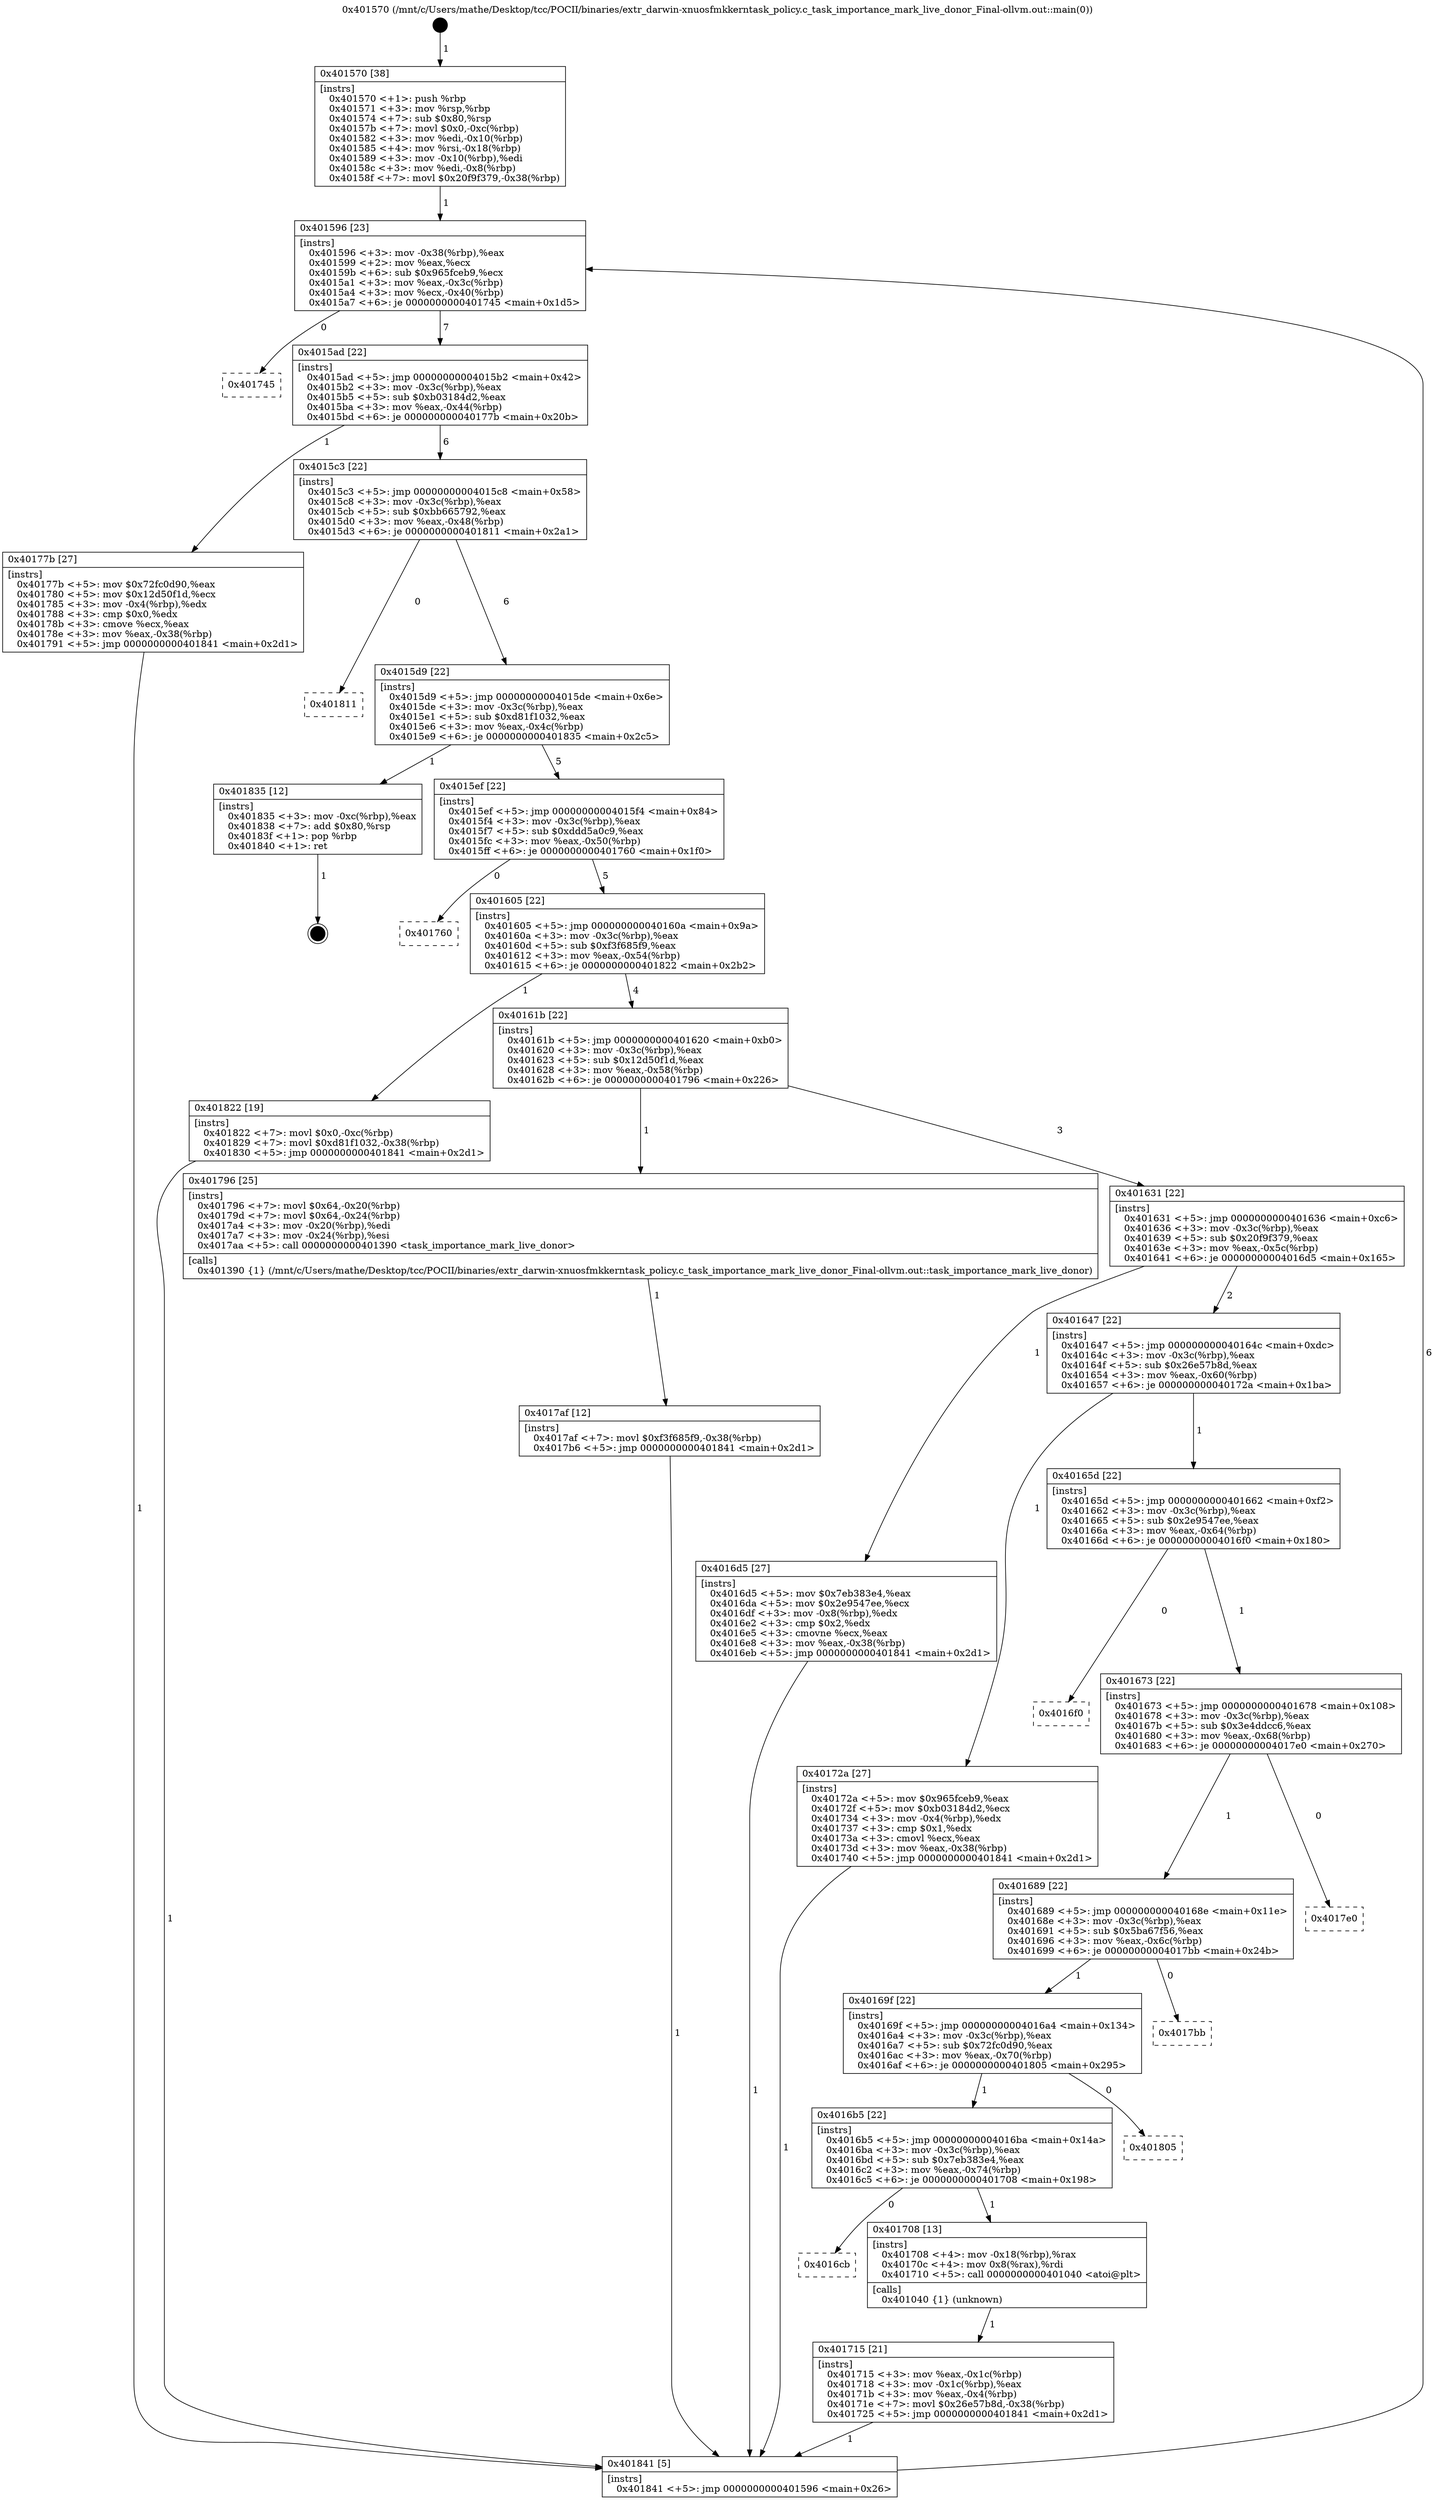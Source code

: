 digraph "0x401570" {
  label = "0x401570 (/mnt/c/Users/mathe/Desktop/tcc/POCII/binaries/extr_darwin-xnuosfmkkerntask_policy.c_task_importance_mark_live_donor_Final-ollvm.out::main(0))"
  labelloc = "t"
  node[shape=record]

  Entry [label="",width=0.3,height=0.3,shape=circle,fillcolor=black,style=filled]
  "0x401596" [label="{
     0x401596 [23]\l
     | [instrs]\l
     &nbsp;&nbsp;0x401596 \<+3\>: mov -0x38(%rbp),%eax\l
     &nbsp;&nbsp;0x401599 \<+2\>: mov %eax,%ecx\l
     &nbsp;&nbsp;0x40159b \<+6\>: sub $0x965fceb9,%ecx\l
     &nbsp;&nbsp;0x4015a1 \<+3\>: mov %eax,-0x3c(%rbp)\l
     &nbsp;&nbsp;0x4015a4 \<+3\>: mov %ecx,-0x40(%rbp)\l
     &nbsp;&nbsp;0x4015a7 \<+6\>: je 0000000000401745 \<main+0x1d5\>\l
  }"]
  "0x401745" [label="{
     0x401745\l
  }", style=dashed]
  "0x4015ad" [label="{
     0x4015ad [22]\l
     | [instrs]\l
     &nbsp;&nbsp;0x4015ad \<+5\>: jmp 00000000004015b2 \<main+0x42\>\l
     &nbsp;&nbsp;0x4015b2 \<+3\>: mov -0x3c(%rbp),%eax\l
     &nbsp;&nbsp;0x4015b5 \<+5\>: sub $0xb03184d2,%eax\l
     &nbsp;&nbsp;0x4015ba \<+3\>: mov %eax,-0x44(%rbp)\l
     &nbsp;&nbsp;0x4015bd \<+6\>: je 000000000040177b \<main+0x20b\>\l
  }"]
  Exit [label="",width=0.3,height=0.3,shape=circle,fillcolor=black,style=filled,peripheries=2]
  "0x40177b" [label="{
     0x40177b [27]\l
     | [instrs]\l
     &nbsp;&nbsp;0x40177b \<+5\>: mov $0x72fc0d90,%eax\l
     &nbsp;&nbsp;0x401780 \<+5\>: mov $0x12d50f1d,%ecx\l
     &nbsp;&nbsp;0x401785 \<+3\>: mov -0x4(%rbp),%edx\l
     &nbsp;&nbsp;0x401788 \<+3\>: cmp $0x0,%edx\l
     &nbsp;&nbsp;0x40178b \<+3\>: cmove %ecx,%eax\l
     &nbsp;&nbsp;0x40178e \<+3\>: mov %eax,-0x38(%rbp)\l
     &nbsp;&nbsp;0x401791 \<+5\>: jmp 0000000000401841 \<main+0x2d1\>\l
  }"]
  "0x4015c3" [label="{
     0x4015c3 [22]\l
     | [instrs]\l
     &nbsp;&nbsp;0x4015c3 \<+5\>: jmp 00000000004015c8 \<main+0x58\>\l
     &nbsp;&nbsp;0x4015c8 \<+3\>: mov -0x3c(%rbp),%eax\l
     &nbsp;&nbsp;0x4015cb \<+5\>: sub $0xbb665792,%eax\l
     &nbsp;&nbsp;0x4015d0 \<+3\>: mov %eax,-0x48(%rbp)\l
     &nbsp;&nbsp;0x4015d3 \<+6\>: je 0000000000401811 \<main+0x2a1\>\l
  }"]
  "0x4017af" [label="{
     0x4017af [12]\l
     | [instrs]\l
     &nbsp;&nbsp;0x4017af \<+7\>: movl $0xf3f685f9,-0x38(%rbp)\l
     &nbsp;&nbsp;0x4017b6 \<+5\>: jmp 0000000000401841 \<main+0x2d1\>\l
  }"]
  "0x401811" [label="{
     0x401811\l
  }", style=dashed]
  "0x4015d9" [label="{
     0x4015d9 [22]\l
     | [instrs]\l
     &nbsp;&nbsp;0x4015d9 \<+5\>: jmp 00000000004015de \<main+0x6e\>\l
     &nbsp;&nbsp;0x4015de \<+3\>: mov -0x3c(%rbp),%eax\l
     &nbsp;&nbsp;0x4015e1 \<+5\>: sub $0xd81f1032,%eax\l
     &nbsp;&nbsp;0x4015e6 \<+3\>: mov %eax,-0x4c(%rbp)\l
     &nbsp;&nbsp;0x4015e9 \<+6\>: je 0000000000401835 \<main+0x2c5\>\l
  }"]
  "0x401715" [label="{
     0x401715 [21]\l
     | [instrs]\l
     &nbsp;&nbsp;0x401715 \<+3\>: mov %eax,-0x1c(%rbp)\l
     &nbsp;&nbsp;0x401718 \<+3\>: mov -0x1c(%rbp),%eax\l
     &nbsp;&nbsp;0x40171b \<+3\>: mov %eax,-0x4(%rbp)\l
     &nbsp;&nbsp;0x40171e \<+7\>: movl $0x26e57b8d,-0x38(%rbp)\l
     &nbsp;&nbsp;0x401725 \<+5\>: jmp 0000000000401841 \<main+0x2d1\>\l
  }"]
  "0x401835" [label="{
     0x401835 [12]\l
     | [instrs]\l
     &nbsp;&nbsp;0x401835 \<+3\>: mov -0xc(%rbp),%eax\l
     &nbsp;&nbsp;0x401838 \<+7\>: add $0x80,%rsp\l
     &nbsp;&nbsp;0x40183f \<+1\>: pop %rbp\l
     &nbsp;&nbsp;0x401840 \<+1\>: ret\l
  }"]
  "0x4015ef" [label="{
     0x4015ef [22]\l
     | [instrs]\l
     &nbsp;&nbsp;0x4015ef \<+5\>: jmp 00000000004015f4 \<main+0x84\>\l
     &nbsp;&nbsp;0x4015f4 \<+3\>: mov -0x3c(%rbp),%eax\l
     &nbsp;&nbsp;0x4015f7 \<+5\>: sub $0xddd5a0c9,%eax\l
     &nbsp;&nbsp;0x4015fc \<+3\>: mov %eax,-0x50(%rbp)\l
     &nbsp;&nbsp;0x4015ff \<+6\>: je 0000000000401760 \<main+0x1f0\>\l
  }"]
  "0x4016cb" [label="{
     0x4016cb\l
  }", style=dashed]
  "0x401760" [label="{
     0x401760\l
  }", style=dashed]
  "0x401605" [label="{
     0x401605 [22]\l
     | [instrs]\l
     &nbsp;&nbsp;0x401605 \<+5\>: jmp 000000000040160a \<main+0x9a\>\l
     &nbsp;&nbsp;0x40160a \<+3\>: mov -0x3c(%rbp),%eax\l
     &nbsp;&nbsp;0x40160d \<+5\>: sub $0xf3f685f9,%eax\l
     &nbsp;&nbsp;0x401612 \<+3\>: mov %eax,-0x54(%rbp)\l
     &nbsp;&nbsp;0x401615 \<+6\>: je 0000000000401822 \<main+0x2b2\>\l
  }"]
  "0x401708" [label="{
     0x401708 [13]\l
     | [instrs]\l
     &nbsp;&nbsp;0x401708 \<+4\>: mov -0x18(%rbp),%rax\l
     &nbsp;&nbsp;0x40170c \<+4\>: mov 0x8(%rax),%rdi\l
     &nbsp;&nbsp;0x401710 \<+5\>: call 0000000000401040 \<atoi@plt\>\l
     | [calls]\l
     &nbsp;&nbsp;0x401040 \{1\} (unknown)\l
  }"]
  "0x401822" [label="{
     0x401822 [19]\l
     | [instrs]\l
     &nbsp;&nbsp;0x401822 \<+7\>: movl $0x0,-0xc(%rbp)\l
     &nbsp;&nbsp;0x401829 \<+7\>: movl $0xd81f1032,-0x38(%rbp)\l
     &nbsp;&nbsp;0x401830 \<+5\>: jmp 0000000000401841 \<main+0x2d1\>\l
  }"]
  "0x40161b" [label="{
     0x40161b [22]\l
     | [instrs]\l
     &nbsp;&nbsp;0x40161b \<+5\>: jmp 0000000000401620 \<main+0xb0\>\l
     &nbsp;&nbsp;0x401620 \<+3\>: mov -0x3c(%rbp),%eax\l
     &nbsp;&nbsp;0x401623 \<+5\>: sub $0x12d50f1d,%eax\l
     &nbsp;&nbsp;0x401628 \<+3\>: mov %eax,-0x58(%rbp)\l
     &nbsp;&nbsp;0x40162b \<+6\>: je 0000000000401796 \<main+0x226\>\l
  }"]
  "0x4016b5" [label="{
     0x4016b5 [22]\l
     | [instrs]\l
     &nbsp;&nbsp;0x4016b5 \<+5\>: jmp 00000000004016ba \<main+0x14a\>\l
     &nbsp;&nbsp;0x4016ba \<+3\>: mov -0x3c(%rbp),%eax\l
     &nbsp;&nbsp;0x4016bd \<+5\>: sub $0x7eb383e4,%eax\l
     &nbsp;&nbsp;0x4016c2 \<+3\>: mov %eax,-0x74(%rbp)\l
     &nbsp;&nbsp;0x4016c5 \<+6\>: je 0000000000401708 \<main+0x198\>\l
  }"]
  "0x401796" [label="{
     0x401796 [25]\l
     | [instrs]\l
     &nbsp;&nbsp;0x401796 \<+7\>: movl $0x64,-0x20(%rbp)\l
     &nbsp;&nbsp;0x40179d \<+7\>: movl $0x64,-0x24(%rbp)\l
     &nbsp;&nbsp;0x4017a4 \<+3\>: mov -0x20(%rbp),%edi\l
     &nbsp;&nbsp;0x4017a7 \<+3\>: mov -0x24(%rbp),%esi\l
     &nbsp;&nbsp;0x4017aa \<+5\>: call 0000000000401390 \<task_importance_mark_live_donor\>\l
     | [calls]\l
     &nbsp;&nbsp;0x401390 \{1\} (/mnt/c/Users/mathe/Desktop/tcc/POCII/binaries/extr_darwin-xnuosfmkkerntask_policy.c_task_importance_mark_live_donor_Final-ollvm.out::task_importance_mark_live_donor)\l
  }"]
  "0x401631" [label="{
     0x401631 [22]\l
     | [instrs]\l
     &nbsp;&nbsp;0x401631 \<+5\>: jmp 0000000000401636 \<main+0xc6\>\l
     &nbsp;&nbsp;0x401636 \<+3\>: mov -0x3c(%rbp),%eax\l
     &nbsp;&nbsp;0x401639 \<+5\>: sub $0x20f9f379,%eax\l
     &nbsp;&nbsp;0x40163e \<+3\>: mov %eax,-0x5c(%rbp)\l
     &nbsp;&nbsp;0x401641 \<+6\>: je 00000000004016d5 \<main+0x165\>\l
  }"]
  "0x401805" [label="{
     0x401805\l
  }", style=dashed]
  "0x4016d5" [label="{
     0x4016d5 [27]\l
     | [instrs]\l
     &nbsp;&nbsp;0x4016d5 \<+5\>: mov $0x7eb383e4,%eax\l
     &nbsp;&nbsp;0x4016da \<+5\>: mov $0x2e9547ee,%ecx\l
     &nbsp;&nbsp;0x4016df \<+3\>: mov -0x8(%rbp),%edx\l
     &nbsp;&nbsp;0x4016e2 \<+3\>: cmp $0x2,%edx\l
     &nbsp;&nbsp;0x4016e5 \<+3\>: cmovne %ecx,%eax\l
     &nbsp;&nbsp;0x4016e8 \<+3\>: mov %eax,-0x38(%rbp)\l
     &nbsp;&nbsp;0x4016eb \<+5\>: jmp 0000000000401841 \<main+0x2d1\>\l
  }"]
  "0x401647" [label="{
     0x401647 [22]\l
     | [instrs]\l
     &nbsp;&nbsp;0x401647 \<+5\>: jmp 000000000040164c \<main+0xdc\>\l
     &nbsp;&nbsp;0x40164c \<+3\>: mov -0x3c(%rbp),%eax\l
     &nbsp;&nbsp;0x40164f \<+5\>: sub $0x26e57b8d,%eax\l
     &nbsp;&nbsp;0x401654 \<+3\>: mov %eax,-0x60(%rbp)\l
     &nbsp;&nbsp;0x401657 \<+6\>: je 000000000040172a \<main+0x1ba\>\l
  }"]
  "0x401841" [label="{
     0x401841 [5]\l
     | [instrs]\l
     &nbsp;&nbsp;0x401841 \<+5\>: jmp 0000000000401596 \<main+0x26\>\l
  }"]
  "0x401570" [label="{
     0x401570 [38]\l
     | [instrs]\l
     &nbsp;&nbsp;0x401570 \<+1\>: push %rbp\l
     &nbsp;&nbsp;0x401571 \<+3\>: mov %rsp,%rbp\l
     &nbsp;&nbsp;0x401574 \<+7\>: sub $0x80,%rsp\l
     &nbsp;&nbsp;0x40157b \<+7\>: movl $0x0,-0xc(%rbp)\l
     &nbsp;&nbsp;0x401582 \<+3\>: mov %edi,-0x10(%rbp)\l
     &nbsp;&nbsp;0x401585 \<+4\>: mov %rsi,-0x18(%rbp)\l
     &nbsp;&nbsp;0x401589 \<+3\>: mov -0x10(%rbp),%edi\l
     &nbsp;&nbsp;0x40158c \<+3\>: mov %edi,-0x8(%rbp)\l
     &nbsp;&nbsp;0x40158f \<+7\>: movl $0x20f9f379,-0x38(%rbp)\l
  }"]
  "0x40169f" [label="{
     0x40169f [22]\l
     | [instrs]\l
     &nbsp;&nbsp;0x40169f \<+5\>: jmp 00000000004016a4 \<main+0x134\>\l
     &nbsp;&nbsp;0x4016a4 \<+3\>: mov -0x3c(%rbp),%eax\l
     &nbsp;&nbsp;0x4016a7 \<+5\>: sub $0x72fc0d90,%eax\l
     &nbsp;&nbsp;0x4016ac \<+3\>: mov %eax,-0x70(%rbp)\l
     &nbsp;&nbsp;0x4016af \<+6\>: je 0000000000401805 \<main+0x295\>\l
  }"]
  "0x40172a" [label="{
     0x40172a [27]\l
     | [instrs]\l
     &nbsp;&nbsp;0x40172a \<+5\>: mov $0x965fceb9,%eax\l
     &nbsp;&nbsp;0x40172f \<+5\>: mov $0xb03184d2,%ecx\l
     &nbsp;&nbsp;0x401734 \<+3\>: mov -0x4(%rbp),%edx\l
     &nbsp;&nbsp;0x401737 \<+3\>: cmp $0x1,%edx\l
     &nbsp;&nbsp;0x40173a \<+3\>: cmovl %ecx,%eax\l
     &nbsp;&nbsp;0x40173d \<+3\>: mov %eax,-0x38(%rbp)\l
     &nbsp;&nbsp;0x401740 \<+5\>: jmp 0000000000401841 \<main+0x2d1\>\l
  }"]
  "0x40165d" [label="{
     0x40165d [22]\l
     | [instrs]\l
     &nbsp;&nbsp;0x40165d \<+5\>: jmp 0000000000401662 \<main+0xf2\>\l
     &nbsp;&nbsp;0x401662 \<+3\>: mov -0x3c(%rbp),%eax\l
     &nbsp;&nbsp;0x401665 \<+5\>: sub $0x2e9547ee,%eax\l
     &nbsp;&nbsp;0x40166a \<+3\>: mov %eax,-0x64(%rbp)\l
     &nbsp;&nbsp;0x40166d \<+6\>: je 00000000004016f0 \<main+0x180\>\l
  }"]
  "0x4017bb" [label="{
     0x4017bb\l
  }", style=dashed]
  "0x4016f0" [label="{
     0x4016f0\l
  }", style=dashed]
  "0x401673" [label="{
     0x401673 [22]\l
     | [instrs]\l
     &nbsp;&nbsp;0x401673 \<+5\>: jmp 0000000000401678 \<main+0x108\>\l
     &nbsp;&nbsp;0x401678 \<+3\>: mov -0x3c(%rbp),%eax\l
     &nbsp;&nbsp;0x40167b \<+5\>: sub $0x3e4ddcc6,%eax\l
     &nbsp;&nbsp;0x401680 \<+3\>: mov %eax,-0x68(%rbp)\l
     &nbsp;&nbsp;0x401683 \<+6\>: je 00000000004017e0 \<main+0x270\>\l
  }"]
  "0x401689" [label="{
     0x401689 [22]\l
     | [instrs]\l
     &nbsp;&nbsp;0x401689 \<+5\>: jmp 000000000040168e \<main+0x11e\>\l
     &nbsp;&nbsp;0x40168e \<+3\>: mov -0x3c(%rbp),%eax\l
     &nbsp;&nbsp;0x401691 \<+5\>: sub $0x5ba67f56,%eax\l
     &nbsp;&nbsp;0x401696 \<+3\>: mov %eax,-0x6c(%rbp)\l
     &nbsp;&nbsp;0x401699 \<+6\>: je 00000000004017bb \<main+0x24b\>\l
  }"]
  "0x4017e0" [label="{
     0x4017e0\l
  }", style=dashed]
  Entry -> "0x401570" [label=" 1"]
  "0x401596" -> "0x401745" [label=" 0"]
  "0x401596" -> "0x4015ad" [label=" 7"]
  "0x401835" -> Exit [label=" 1"]
  "0x4015ad" -> "0x40177b" [label=" 1"]
  "0x4015ad" -> "0x4015c3" [label=" 6"]
  "0x401822" -> "0x401841" [label=" 1"]
  "0x4015c3" -> "0x401811" [label=" 0"]
  "0x4015c3" -> "0x4015d9" [label=" 6"]
  "0x4017af" -> "0x401841" [label=" 1"]
  "0x4015d9" -> "0x401835" [label=" 1"]
  "0x4015d9" -> "0x4015ef" [label=" 5"]
  "0x401796" -> "0x4017af" [label=" 1"]
  "0x4015ef" -> "0x401760" [label=" 0"]
  "0x4015ef" -> "0x401605" [label=" 5"]
  "0x40177b" -> "0x401841" [label=" 1"]
  "0x401605" -> "0x401822" [label=" 1"]
  "0x401605" -> "0x40161b" [label=" 4"]
  "0x40172a" -> "0x401841" [label=" 1"]
  "0x40161b" -> "0x401796" [label=" 1"]
  "0x40161b" -> "0x401631" [label=" 3"]
  "0x401708" -> "0x401715" [label=" 1"]
  "0x401631" -> "0x4016d5" [label=" 1"]
  "0x401631" -> "0x401647" [label=" 2"]
  "0x4016d5" -> "0x401841" [label=" 1"]
  "0x401570" -> "0x401596" [label=" 1"]
  "0x401841" -> "0x401596" [label=" 6"]
  "0x4016b5" -> "0x4016cb" [label=" 0"]
  "0x401647" -> "0x40172a" [label=" 1"]
  "0x401647" -> "0x40165d" [label=" 1"]
  "0x401715" -> "0x401841" [label=" 1"]
  "0x40165d" -> "0x4016f0" [label=" 0"]
  "0x40165d" -> "0x401673" [label=" 1"]
  "0x40169f" -> "0x4016b5" [label=" 1"]
  "0x401673" -> "0x4017e0" [label=" 0"]
  "0x401673" -> "0x401689" [label=" 1"]
  "0x40169f" -> "0x401805" [label=" 0"]
  "0x401689" -> "0x4017bb" [label=" 0"]
  "0x401689" -> "0x40169f" [label=" 1"]
  "0x4016b5" -> "0x401708" [label=" 1"]
}
